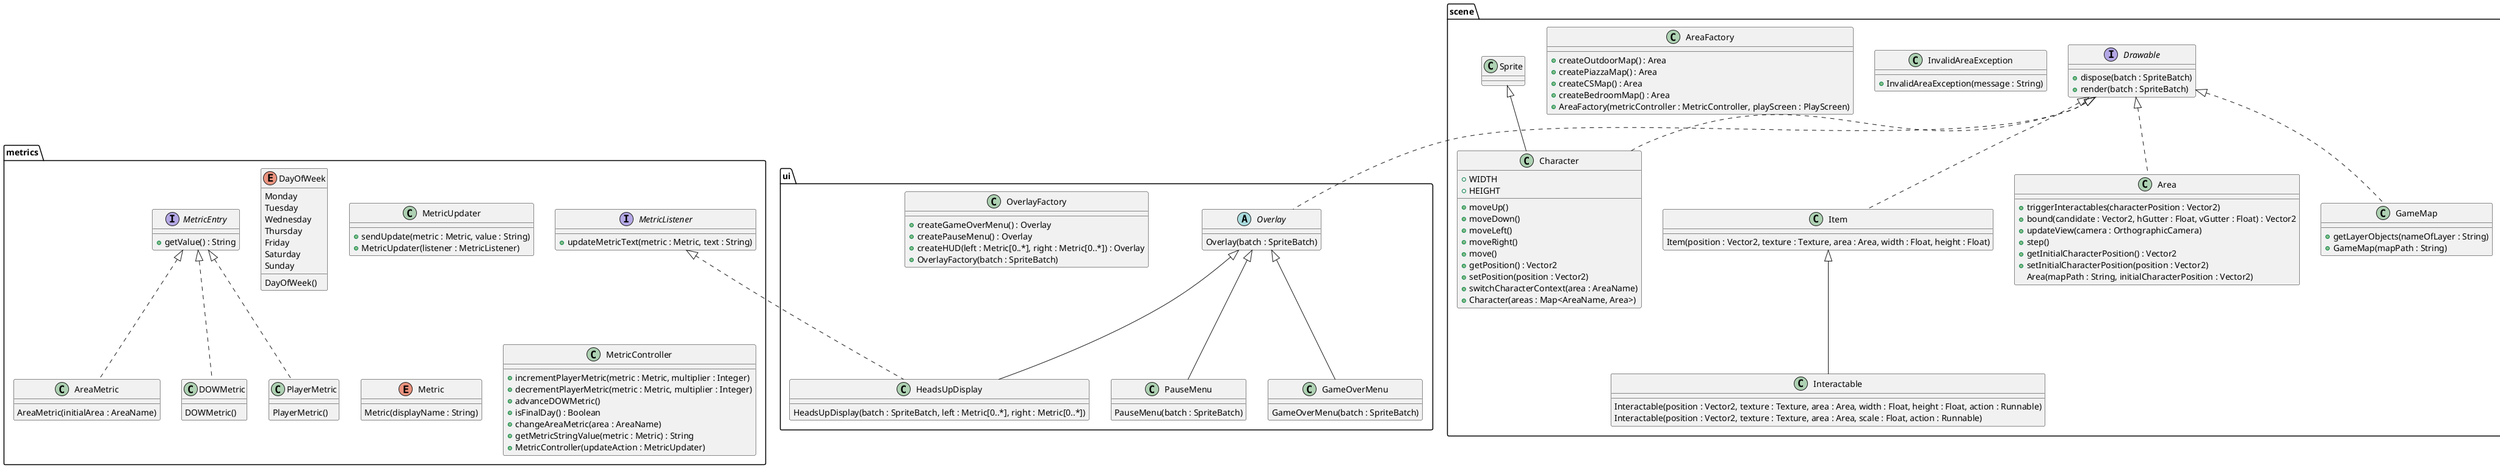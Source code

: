 @startuml
'https://plantuml.com/class-diagram

package scene {
    interface Drawable {
        +dispose(batch : SpriteBatch)
        +render(batch : SpriteBatch)
    }

    class InvalidAreaException {
        +InvalidAreaException(message : String)
    }

    class AreaFactory {
        +createOutdoorMap() : Area
        +createPiazzaMap() : Area
        +createCSMap() : Area
        +createBedroomMap() : Area
        +AreaFactory(metricController : MetricController, playScreen : PlayScreen)
    }

    class GameMap {
        +getLayerObjects(nameOfLayer : String)
        +GameMap(mapPath : String)
    }

    class Item {
        Item(position : Vector2, texture : Texture, area : Area, width : Float, height : Float)
    }

    class Interactable {
        Interactable(position : Vector2, texture : Texture, area : Area, width : Float, height : Float, action : Runnable)
        Interactable(position : Vector2, texture : Texture, area : Area, scale : Float, action : Runnable)
    }

    class Character {
        +WIDTH
        +HEIGHT
        +moveUp()
        +moveDown()
        +moveLeft()
        +moveRight()
        +move()
        +getPosition() : Vector2
        +setPosition(position : Vector2)
        +switchCharacterContext(area : AreaName)
        +Character(areas : Map<AreaName, Area>)
    }

    class Area {
        +triggerInteractables(characterPosition : Vector2)
        +bound(candidate : Vector2, hGutter : Float, vGutter : Float) : Vector2
        +updateView(camera : OrthographicCamera)
        +step()
        +getInitialCharacterPosition() : Vector2
        +setInitialCharacterPosition(position : Vector2)
        Area(mapPath : String, initialCharacterPosition : Vector2)
    }

    Drawable <|.. Area
    Sprite <|-- Character
    Drawable <|.. Character
    Drawable <|.. Item
    Item <|-- Interactable
    Drawable <|.. GameMap
}

package metrics {
    interface MetricListener {
        +updateMetricText(metric : Metric, text : String)
    }

    interface MetricEntry {
        +getValue() : String
    }

    class AreaMetric {
        AreaMetric(initialArea : AreaName)
    }

    enum DayOfWeek {
        Monday
        Tuesday
        Wednesday
        Thursday
        Friday
        Saturday
        Sunday

        DayOfWeek()
    }

    class DOWMetric {
        DOWMetric()
    }

    class PlayerMetric {
        PlayerMetric()
    }

    class MetricUpdater {
        +sendUpdate(metric : Metric, value : String)
        +MetricUpdater(listener : MetricListener)
    }

    enum Metric {
        Metric(displayName : String)
    }

    class MetricController {
        +incrementPlayerMetric(metric : Metric, multiplier : Integer)
        +decrementPlayerMetric(metric : Metric, multiplier : Integer)
        +advanceDOWMetric()
        +isFinalDay() : Boolean
        +changeAreaMetric(area : AreaName)
        +getMetricStringValue(metric : Metric) : String
        +MetricController(updateAction : MetricUpdater)
    }

    MetricEntry <|.. AreaMetric
    MetricEntry <|.. DOWMetric
    MetricEntry <|.. PlayerMetric
}

package ui {
    abstract class Overlay {
        Overlay(batch : SpriteBatch)
    }

    class HeadsUpDisplay {
        HeadsUpDisplay(batch : SpriteBatch, left : Metric[0..*], right : Metric[0..*])
    }

    class PauseMenu {
        PauseMenu(batch : SpriteBatch)
    }

    class GameOverMenu {
        GameOverMenu(batch : SpriteBatch)
    }

    class OverlayFactory {
        +createGameOverMenu() : Overlay
        +createPauseMenu() : Overlay
        +createHUD(left : Metric[0..*], right : Metric[0..*]) : Overlay
        +OverlayFactory(batch : SpriteBatch)
    }

    Overlay <|-- GameOverMenu
    Overlay <|-- HeadsUpDisplay
    Overlay <|-- PauseMenu
    Drawable <|.. Overlay
    MetricListener <|.. HeadsUpDisplay
}

@enduml

